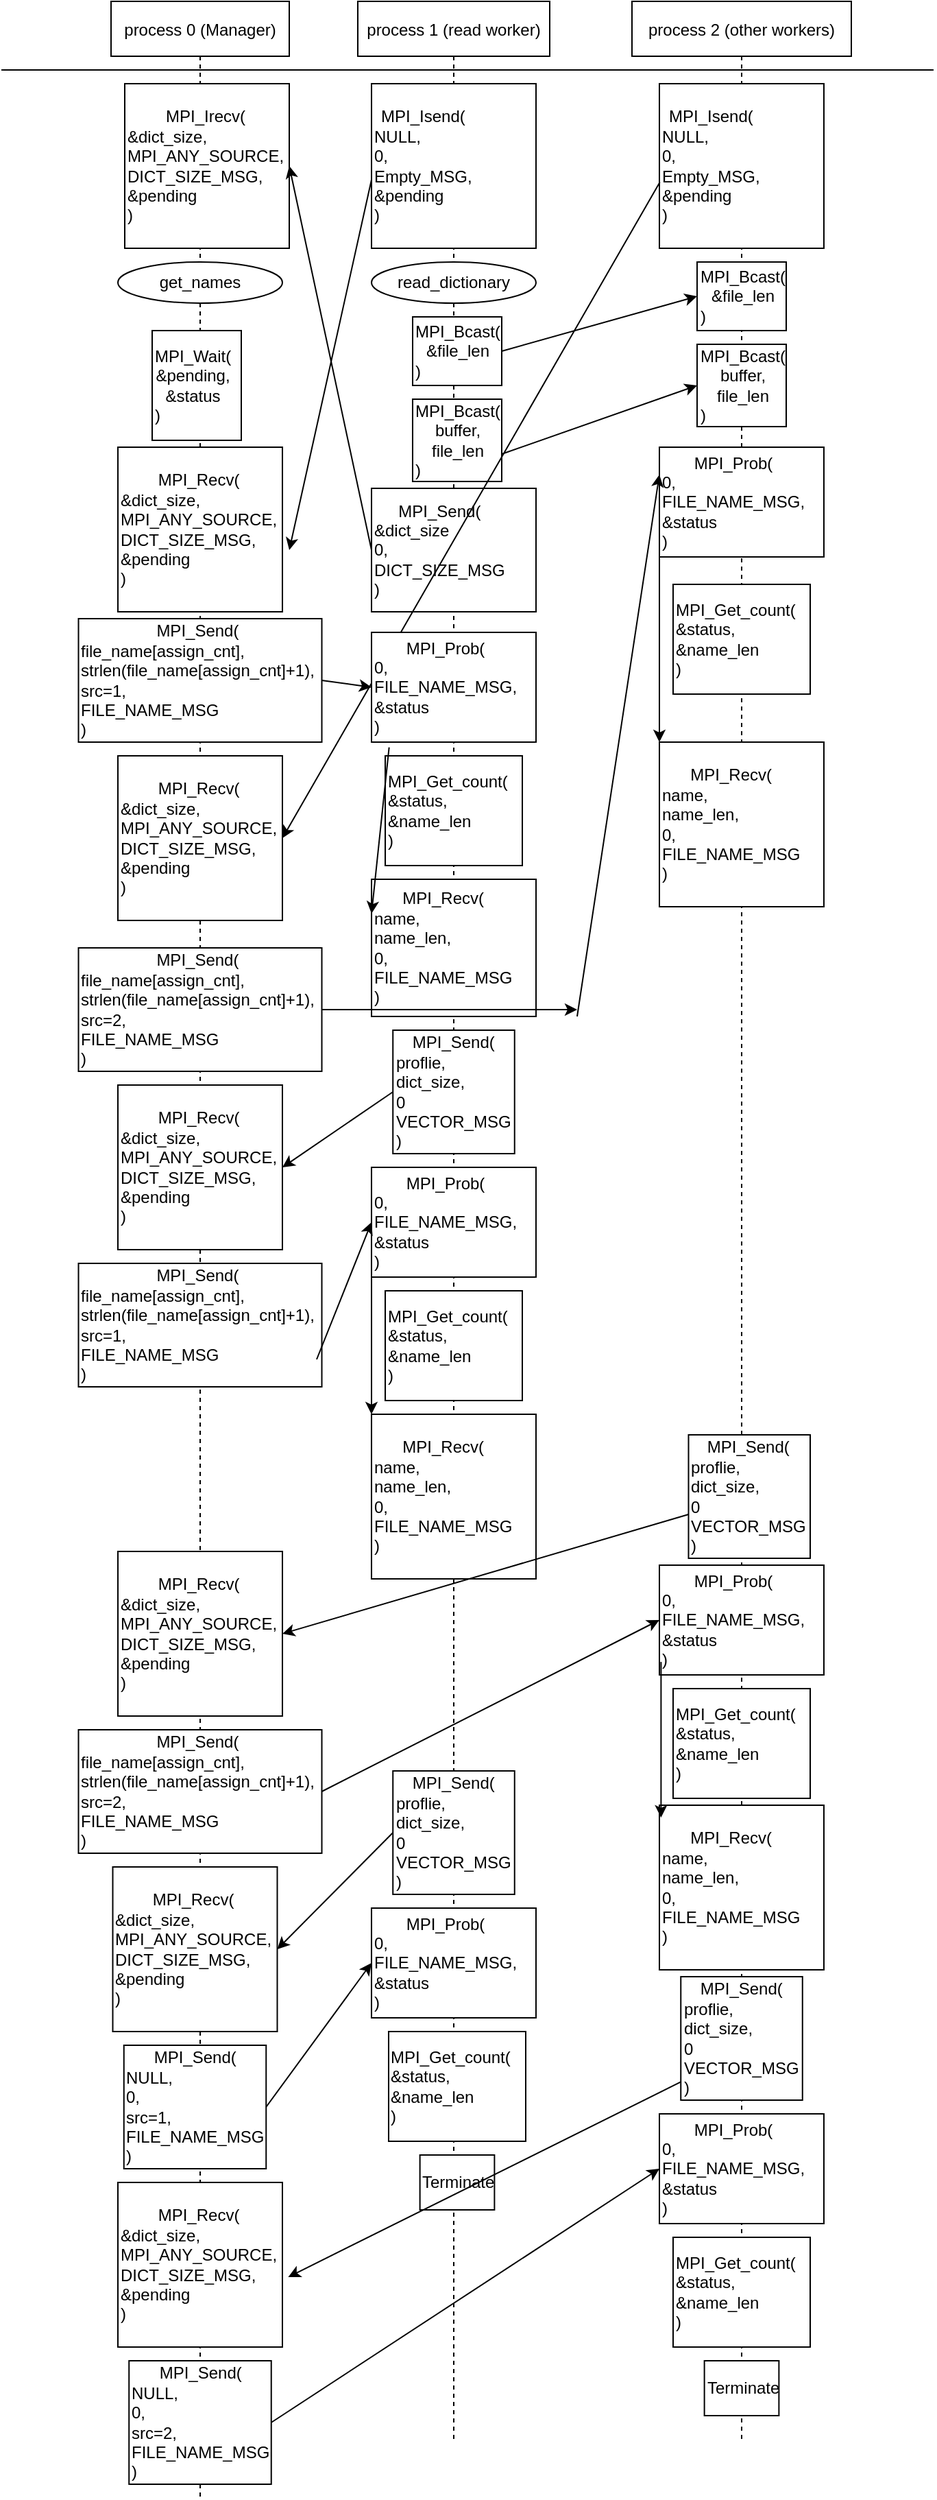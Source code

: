 <mxfile version="14.1.1" type="github">
  <diagram id="kgpKYQtTHZ0yAKxKKP6v" name="Page-1">
    <mxGraphModel dx="1038" dy="524" grid="1" gridSize="10" guides="1" tooltips="1" connect="1" arrows="1" fold="1" page="1" pageScale="1" pageWidth="700" pageHeight="1000" background="#ffffff" math="0" shadow="0">
      <root>
        <mxCell id="0" />
        <mxCell id="1" parent="0" />
        <mxCell id="3nuBFxr9cyL0pnOWT2aG-1" value="process 0 (Manager)" style="shape=umlLifeline;perimeter=lifelinePerimeter;container=1;collapsible=0;recursiveResize=0;rounded=0;shadow=0;strokeWidth=1;" parent="1" vertex="1">
          <mxGeometry x="120" y="80" width="130" height="1820" as="geometry" />
        </mxCell>
        <mxCell id="a9l5pLSL9QNRwOaksO37-3" value="&lt;div style=&quot;text-align: center&quot;&gt;&lt;span&gt;MPI_Irecv(&lt;/span&gt;&lt;/div&gt;&amp;amp;dict_size,&lt;br&gt;MPI_ANY_SOURCE,&lt;br&gt;&lt;div&gt;DICT_SIZE_MSG,&lt;/div&gt;&lt;div&gt;&amp;amp;pending&lt;/div&gt;)" style="rounded=0;whiteSpace=wrap;html=1;align=left;" parent="3nuBFxr9cyL0pnOWT2aG-1" vertex="1">
          <mxGeometry x="10" y="60" width="120" height="120" as="geometry" />
        </mxCell>
        <mxCell id="a9l5pLSL9QNRwOaksO37-5" value="&lt;div style=&quot;text-align: center&quot;&gt;&lt;span&gt;MPI_Wait(&lt;/span&gt;&lt;/div&gt;&lt;div style=&quot;text-align: center&quot;&gt;&amp;amp;pending,&lt;/div&gt;&lt;div style=&quot;text-align: center&quot;&gt;&amp;amp;status&lt;/div&gt;)" style="rounded=0;whiteSpace=wrap;html=1;align=left;" parent="3nuBFxr9cyL0pnOWT2aG-1" vertex="1">
          <mxGeometry x="30" y="240" width="65" height="80" as="geometry" />
        </mxCell>
        <mxCell id="a9l5pLSL9QNRwOaksO37-72" value="&lt;div style=&quot;text-align: center&quot;&gt;&lt;span&gt;MPI_Recv(&lt;/span&gt;&lt;/div&gt;&amp;amp;dict_size,&lt;br&gt;MPI_ANY_SOURCE,&lt;br&gt;&lt;div&gt;DICT_SIZE_MSG,&lt;/div&gt;&lt;div&gt;&amp;amp;pending&lt;/div&gt;)" style="rounded=0;whiteSpace=wrap;html=1;align=left;" parent="3nuBFxr9cyL0pnOWT2aG-1" vertex="1">
          <mxGeometry x="5" y="1590" width="120" height="120" as="geometry" />
        </mxCell>
        <mxCell id="3nuBFxr9cyL0pnOWT2aG-5" value="process 1 (read worker)" style="shape=umlLifeline;perimeter=lifelinePerimeter;container=1;collapsible=0;recursiveResize=0;rounded=0;shadow=0;strokeWidth=1;" parent="1" vertex="1">
          <mxGeometry x="300" y="80" width="140" height="1780" as="geometry" />
        </mxCell>
        <mxCell id="a9l5pLSL9QNRwOaksO37-57" value="&lt;div style=&quot;text-align: center&quot;&gt;&lt;span&gt;MPI_Prob(&lt;/span&gt;&lt;/div&gt;&lt;div&gt;0,&lt;/div&gt;&lt;div&gt;FILE_NAME_MSG,&lt;/div&gt;&lt;div&gt;&amp;amp;status&lt;/div&gt;)" style="rounded=0;whiteSpace=wrap;html=1;align=left;" parent="3nuBFxr9cyL0pnOWT2aG-5" vertex="1">
          <mxGeometry x="9.99" y="850" width="120" height="80" as="geometry" />
        </mxCell>
        <mxCell id="a9l5pLSL9QNRwOaksO37-58" value="&lt;div style=&quot;text-align: center&quot;&gt;&lt;span&gt;MPI_Get_count(&lt;/span&gt;&lt;/div&gt;&lt;div&gt;&lt;span&gt;&amp;amp;status,&lt;/span&gt;&lt;br&gt;&lt;/div&gt;&lt;div&gt;&lt;span&gt;&amp;amp;name_len&lt;/span&gt;&lt;/div&gt;)" style="rounded=0;whiteSpace=wrap;html=1;align=left;" parent="3nuBFxr9cyL0pnOWT2aG-5" vertex="1">
          <mxGeometry x="20" y="940" width="100" height="80" as="geometry" />
        </mxCell>
        <mxCell id="a9l5pLSL9QNRwOaksO37-78" value="&lt;div style=&quot;text-align: center&quot;&gt;Terminate&lt;/div&gt;&lt;div style=&quot;text-align: center&quot;&gt;&lt;/div&gt;" style="rounded=0;whiteSpace=wrap;html=1;align=left;" parent="3nuBFxr9cyL0pnOWT2aG-5" vertex="1">
          <mxGeometry x="45.32" y="1570" width="54.37" height="40" as="geometry" />
        </mxCell>
        <mxCell id="a9l5pLSL9QNRwOaksO37-9" value="&lt;div style=&quot;text-align: center&quot;&gt;&lt;span&gt;MPI_Bcast(&lt;/span&gt;&lt;/div&gt;&lt;div style=&quot;text-align: center&quot;&gt;&amp;amp;file_len&lt;/div&gt;)" style="rounded=0;whiteSpace=wrap;html=1;align=left;" parent="3nuBFxr9cyL0pnOWT2aG-5" vertex="1">
          <mxGeometry x="40" y="230" width="65" height="50" as="geometry" />
        </mxCell>
        <mxCell id="a9l5pLSL9QNRwOaksO37-1" value="process 2 (other workers)" style="shape=umlLifeline;perimeter=lifelinePerimeter;container=1;collapsible=0;recursiveResize=0;rounded=0;shadow=0;strokeWidth=1;" parent="1" vertex="1">
          <mxGeometry x="500" y="80" width="160" height="1780" as="geometry" />
        </mxCell>
        <mxCell id="a9l5pLSL9QNRwOaksO37-71" value="&lt;div style=&quot;text-align: center&quot;&gt;Terminate&lt;/div&gt;&lt;div style=&quot;text-align: center&quot;&gt;&lt;/div&gt;" style="rounded=0;whiteSpace=wrap;html=1;align=left;" parent="a9l5pLSL9QNRwOaksO37-1" vertex="1">
          <mxGeometry x="52.82" y="1720" width="54.37" height="40" as="geometry" />
        </mxCell>
        <mxCell id="a9l5pLSL9QNRwOaksO37-4" value="get_names" style="ellipse;whiteSpace=wrap;html=1;" parent="1" vertex="1">
          <mxGeometry x="125" y="270" width="120" height="30" as="geometry" />
        </mxCell>
        <mxCell id="a9l5pLSL9QNRwOaksO37-6" value="&lt;div style=&quot;text-align: center&quot;&gt;&lt;span&gt;MPI_Isend(&lt;/span&gt;&lt;/div&gt;NULL,&lt;br&gt;0,&lt;br&gt;&lt;div&gt;Empty_MSG,&lt;/div&gt;&lt;div&gt;&amp;amp;pending&lt;/div&gt;)" style="rounded=0;whiteSpace=wrap;html=1;align=left;" parent="1" vertex="1">
          <mxGeometry x="310" y="140" width="120" height="120" as="geometry" />
        </mxCell>
        <mxCell id="a9l5pLSL9QNRwOaksO37-7" value="&lt;div style=&quot;text-align: center&quot;&gt;&lt;span&gt;MPI_Isend(&lt;/span&gt;&lt;/div&gt;NULL,&lt;br&gt;0,&lt;br&gt;&lt;div&gt;Empty_MSG,&lt;/div&gt;&lt;div&gt;&amp;amp;pending&lt;/div&gt;)" style="rounded=0;whiteSpace=wrap;html=1;align=left;" parent="1" vertex="1">
          <mxGeometry x="520" y="140" width="120" height="120" as="geometry" />
        </mxCell>
        <mxCell id="a9l5pLSL9QNRwOaksO37-8" value="read_dictionary" style="ellipse;whiteSpace=wrap;html=1;" parent="1" vertex="1">
          <mxGeometry x="310" y="270" width="120" height="30" as="geometry" />
        </mxCell>
        <mxCell id="a9l5pLSL9QNRwOaksO37-10" value="&lt;div style=&quot;text-align: center&quot;&gt;&lt;span&gt;MPI_Bcast(&lt;/span&gt;&lt;/div&gt;&lt;div style=&quot;text-align: center&quot;&gt;buffer,&lt;/div&gt;&lt;div style=&quot;text-align: center&quot;&gt;file_len&lt;/div&gt;)" style="rounded=0;whiteSpace=wrap;html=1;align=left;" parent="1" vertex="1">
          <mxGeometry x="339.99" y="370" width="65" height="60" as="geometry" />
        </mxCell>
        <mxCell id="a9l5pLSL9QNRwOaksO37-11" value="&lt;div style=&quot;text-align: center&quot;&gt;&lt;span&gt;MPI_Bcast(&lt;/span&gt;&lt;/div&gt;&lt;div style=&quot;text-align: center&quot;&gt;buffer,&lt;/div&gt;&lt;div style=&quot;text-align: center&quot;&gt;file_len&lt;/div&gt;)" style="rounded=0;whiteSpace=wrap;html=1;align=left;" parent="1" vertex="1">
          <mxGeometry x="547.5" y="330" width="65" height="60" as="geometry" />
        </mxCell>
        <mxCell id="a9l5pLSL9QNRwOaksO37-12" value="&lt;div style=&quot;text-align: center&quot;&gt;&lt;span&gt;MPI_Bcast(&lt;/span&gt;&lt;/div&gt;&lt;div style=&quot;text-align: center&quot;&gt;&amp;amp;file_len&lt;/div&gt;)" style="rounded=0;whiteSpace=wrap;html=1;align=left;" parent="1" vertex="1">
          <mxGeometry x="547.5" y="270" width="65" height="50" as="geometry" />
        </mxCell>
        <mxCell id="a9l5pLSL9QNRwOaksO37-13" value="" style="endArrow=classic;html=1;entryX=0;entryY=0.5;entryDx=0;entryDy=0;exitX=1;exitY=0.5;exitDx=0;exitDy=0;" parent="1" source="a9l5pLSL9QNRwOaksO37-9" target="a9l5pLSL9QNRwOaksO37-12" edge="1">
          <mxGeometry width="50" height="50" relative="1" as="geometry">
            <mxPoint x="400" y="340" as="sourcePoint" />
            <mxPoint x="460" y="290" as="targetPoint" />
          </mxGeometry>
        </mxCell>
        <mxCell id="a9l5pLSL9QNRwOaksO37-15" value="" style="endArrow=classic;html=1;entryX=0;entryY=0.5;entryDx=0;entryDy=0;" parent="1" target="a9l5pLSL9QNRwOaksO37-11" edge="1">
          <mxGeometry width="50" height="50" relative="1" as="geometry">
            <mxPoint x="405" y="410" as="sourcePoint" />
            <mxPoint x="455" y="360" as="targetPoint" />
          </mxGeometry>
        </mxCell>
        <mxCell id="a9l5pLSL9QNRwOaksO37-16" value="" style="endArrow=none;html=1;" parent="1" edge="1">
          <mxGeometry width="50" height="50" relative="1" as="geometry">
            <mxPoint x="40" y="130" as="sourcePoint" />
            <mxPoint x="720" y="130" as="targetPoint" />
          </mxGeometry>
        </mxCell>
        <mxCell id="a9l5pLSL9QNRwOaksO37-18" value="&lt;div style=&quot;text-align: center&quot;&gt;&lt;span&gt;MPI_Send(&lt;/span&gt;&lt;/div&gt;&amp;amp;dict_size&lt;br&gt;0,&lt;br&gt;&lt;div&gt;DICT_SIZE_MSG&lt;br&gt;&lt;/div&gt;)" style="rounded=0;whiteSpace=wrap;html=1;align=left;" parent="1" vertex="1">
          <mxGeometry x="310" y="435" width="120" height="90" as="geometry" />
        </mxCell>
        <mxCell id="a9l5pLSL9QNRwOaksO37-19" value="" style="endArrow=classic;html=1;exitX=0;exitY=0.5;exitDx=0;exitDy=0;entryX=1;entryY=0.5;entryDx=0;entryDy=0;" parent="1" source="a9l5pLSL9QNRwOaksO37-18" target="a9l5pLSL9QNRwOaksO37-3" edge="1">
          <mxGeometry width="50" height="50" relative="1" as="geometry">
            <mxPoint x="250" y="500" as="sourcePoint" />
            <mxPoint x="300" y="450" as="targetPoint" />
          </mxGeometry>
        </mxCell>
        <mxCell id="a9l5pLSL9QNRwOaksO37-21" value="&lt;div style=&quot;text-align: center&quot;&gt;&lt;span&gt;MPI_Recv(&lt;/span&gt;&lt;/div&gt;&amp;amp;dict_size,&lt;br&gt;MPI_ANY_SOURCE,&lt;br&gt;&lt;div&gt;DICT_SIZE_MSG,&lt;/div&gt;&lt;div&gt;&amp;amp;pending&lt;/div&gt;)" style="rounded=0;whiteSpace=wrap;html=1;align=left;" parent="1" vertex="1">
          <mxGeometry x="125.01" y="405" width="120" height="120" as="geometry" />
        </mxCell>
        <mxCell id="a9l5pLSL9QNRwOaksO37-22" value="" style="endArrow=classic;html=1;" parent="1" edge="1">
          <mxGeometry width="50" height="50" relative="1" as="geometry">
            <mxPoint x="310" y="210" as="sourcePoint" />
            <mxPoint x="250" y="480" as="targetPoint" />
          </mxGeometry>
        </mxCell>
        <mxCell id="a9l5pLSL9QNRwOaksO37-23" value="" style="endArrow=classic;html=1;exitX=0.003;exitY=0.598;exitDx=0;exitDy=0;exitPerimeter=0;entryX=1;entryY=0.5;entryDx=0;entryDy=0;" parent="1" source="a9l5pLSL9QNRwOaksO37-7" edge="1" target="iXN4UQmjjwn-xcWWt6Ib-1">
          <mxGeometry width="50" height="50" relative="1" as="geometry">
            <mxPoint x="450" y="230" as="sourcePoint" />
            <mxPoint x="260" y="490" as="targetPoint" />
          </mxGeometry>
        </mxCell>
        <mxCell id="a9l5pLSL9QNRwOaksO37-24" value="&lt;div style=&quot;text-align: center&quot;&gt;&lt;span&gt;MPI_Send(&lt;/span&gt;&lt;/div&gt;file_name[assign_cnt],&lt;br&gt;strlen(file_name[assign_cnt]+1),&lt;br&gt;src=1,&lt;br&gt;&lt;div&gt;FILE_NAME_MSG&lt;br&gt;&lt;/div&gt;)" style="rounded=0;whiteSpace=wrap;html=1;align=left;" parent="1" vertex="1">
          <mxGeometry x="96.25" y="530" width="177.5" height="90" as="geometry" />
        </mxCell>
        <mxCell id="a9l5pLSL9QNRwOaksO37-25" value="&lt;div style=&quot;text-align: center&quot;&gt;&lt;span&gt;MPI_Prob(&lt;/span&gt;&lt;/div&gt;&lt;div&gt;0,&lt;/div&gt;&lt;div&gt;FILE_NAME_MSG,&lt;/div&gt;&lt;div&gt;&amp;amp;status&lt;/div&gt;)" style="rounded=0;whiteSpace=wrap;html=1;align=left;" parent="1" vertex="1">
          <mxGeometry x="310" y="540" width="120" height="80" as="geometry" />
        </mxCell>
        <mxCell id="a9l5pLSL9QNRwOaksO37-26" value="&lt;div style=&quot;text-align: center&quot;&gt;&lt;span&gt;MPI_Get_count(&lt;/span&gt;&lt;/div&gt;&lt;div&gt;&lt;span&gt;&amp;amp;status,&lt;/span&gt;&lt;br&gt;&lt;/div&gt;&lt;div&gt;&lt;span&gt;&amp;amp;name_len&lt;/span&gt;&lt;/div&gt;)" style="rounded=0;whiteSpace=wrap;html=1;align=left;" parent="1" vertex="1">
          <mxGeometry x="320.01" y="630" width="100" height="80" as="geometry" />
        </mxCell>
        <mxCell id="a9l5pLSL9QNRwOaksO37-27" value="&lt;div style=&quot;text-align: center&quot;&gt;&lt;span&gt;MPI_Prob(&lt;/span&gt;&lt;/div&gt;&lt;div&gt;0,&lt;/div&gt;&lt;div&gt;FILE_NAME_MSG,&lt;/div&gt;&lt;div&gt;&amp;amp;status&lt;/div&gt;)" style="rounded=0;whiteSpace=wrap;html=1;align=left;" parent="1" vertex="1">
          <mxGeometry x="520" y="405" width="120" height="80" as="geometry" />
        </mxCell>
        <mxCell id="a9l5pLSL9QNRwOaksO37-28" value="&lt;div style=&quot;text-align: center&quot;&gt;&lt;span&gt;MPI_Get_count(&lt;/span&gt;&lt;/div&gt;&lt;div&gt;&lt;span&gt;&amp;amp;status,&lt;/span&gt;&lt;br&gt;&lt;/div&gt;&lt;div&gt;&lt;span&gt;&amp;amp;name_len&lt;/span&gt;&lt;/div&gt;)" style="rounded=0;whiteSpace=wrap;html=1;align=left;" parent="1" vertex="1">
          <mxGeometry x="530" y="505" width="100" height="80" as="geometry" />
        </mxCell>
        <mxCell id="a9l5pLSL9QNRwOaksO37-29" value="&lt;div style=&quot;text-align: center&quot;&gt;&lt;span&gt;MPI_Recv(&lt;/span&gt;&lt;/div&gt;name,&lt;br&gt;name_len,&lt;br&gt;&lt;div&gt;0,&lt;/div&gt;&lt;div&gt;FILE_NAME_MSG&lt;/div&gt;)" style="rounded=0;whiteSpace=wrap;html=1;align=left;" parent="1" vertex="1">
          <mxGeometry x="310.01" y="720" width="120" height="100" as="geometry" />
        </mxCell>
        <mxCell id="a9l5pLSL9QNRwOaksO37-30" value="&lt;div style=&quot;text-align: center&quot;&gt;&lt;span&gt;MPI_Recv(&lt;/span&gt;&lt;/div&gt;name,&lt;br&gt;name_len,&lt;br&gt;&lt;div&gt;0,&lt;/div&gt;&lt;div&gt;FILE_NAME_MSG&lt;/div&gt;)" style="rounded=0;whiteSpace=wrap;html=1;align=left;" parent="1" vertex="1">
          <mxGeometry x="520" y="620" width="120" height="120" as="geometry" />
        </mxCell>
        <mxCell id="a9l5pLSL9QNRwOaksO37-32" value="&lt;div style=&quot;text-align: center&quot;&gt;&lt;span&gt;MPI_Send(&lt;/span&gt;&lt;/div&gt;file_name[assign_cnt],&lt;br&gt;strlen(file_name[assign_cnt]+1),&lt;br&gt;src=2,&lt;br&gt;&lt;div&gt;FILE_NAME_MSG&lt;br&gt;&lt;/div&gt;)" style="rounded=0;whiteSpace=wrap;html=1;align=left;" parent="1" vertex="1">
          <mxGeometry x="96.25" y="770" width="177.5" height="90" as="geometry" />
        </mxCell>
        <mxCell id="a9l5pLSL9QNRwOaksO37-33" value="" style="endArrow=classic;html=1;exitX=1;exitY=0.5;exitDx=0;exitDy=0;" parent="1" source="a9l5pLSL9QNRwOaksO37-32" edge="1">
          <mxGeometry width="50" height="50" relative="1" as="geometry">
            <mxPoint x="290" y="930" as="sourcePoint" />
            <mxPoint x="460" y="815" as="targetPoint" />
          </mxGeometry>
        </mxCell>
        <mxCell id="a9l5pLSL9QNRwOaksO37-34" value="" style="endArrow=classic;html=1;exitX=1;exitY=0.5;exitDx=0;exitDy=0;entryX=0;entryY=0.5;entryDx=0;entryDy=0;" parent="1" source="a9l5pLSL9QNRwOaksO37-24" target="a9l5pLSL9QNRwOaksO37-25" edge="1">
          <mxGeometry width="50" height="50" relative="1" as="geometry">
            <mxPoint x="310" y="950" as="sourcePoint" />
            <mxPoint x="360" y="900" as="targetPoint" />
          </mxGeometry>
        </mxCell>
        <mxCell id="a9l5pLSL9QNRwOaksO37-35" value="&lt;div style=&quot;text-align: center&quot;&gt;&lt;span&gt;MPI_Send(&lt;/span&gt;&lt;/div&gt;proflie,&lt;br&gt;dict_size,&lt;br&gt;0&lt;br&gt;&lt;div&gt;VECTOR_MSG&lt;br&gt;&lt;/div&gt;)" style="rounded=0;whiteSpace=wrap;html=1;align=left;" parent="1" vertex="1">
          <mxGeometry x="325.62" y="830" width="88.75" height="90" as="geometry" />
        </mxCell>
        <mxCell id="a9l5pLSL9QNRwOaksO37-36" value="&lt;div style=&quot;text-align: center&quot;&gt;&lt;span&gt;MPI_Send(&lt;/span&gt;&lt;/div&gt;proflie,&lt;br&gt;dict_size,&lt;br&gt;0&lt;br&gt;&lt;div&gt;VECTOR_MSG&lt;br&gt;&lt;/div&gt;)" style="rounded=0;whiteSpace=wrap;html=1;align=left;" parent="1" vertex="1">
          <mxGeometry x="541.25" y="1125" width="88.75" height="90" as="geometry" />
        </mxCell>
        <mxCell id="a9l5pLSL9QNRwOaksO37-37" value="&lt;div style=&quot;text-align: center&quot;&gt;&lt;span&gt;MPI_Recv(&lt;/span&gt;&lt;/div&gt;&amp;amp;dict_size,&lt;br&gt;MPI_ANY_SOURCE,&lt;br&gt;&lt;div&gt;DICT_SIZE_MSG,&lt;/div&gt;&lt;div&gt;&amp;amp;pending&lt;/div&gt;)" style="rounded=0;whiteSpace=wrap;html=1;align=left;" parent="1" vertex="1">
          <mxGeometry x="125" y="870" width="120" height="120" as="geometry" />
        </mxCell>
        <mxCell id="a9l5pLSL9QNRwOaksO37-38" value="" style="endArrow=classic;html=1;entryX=1;entryY=0.5;entryDx=0;entryDy=0;exitX=0;exitY=0.5;exitDx=0;exitDy=0;" parent="1" source="a9l5pLSL9QNRwOaksO37-35" target="a9l5pLSL9QNRwOaksO37-37" edge="1">
          <mxGeometry width="50" height="50" relative="1" as="geometry">
            <mxPoint x="280" y="900" as="sourcePoint" />
            <mxPoint x="260" y="840" as="targetPoint" />
          </mxGeometry>
        </mxCell>
        <mxCell id="a9l5pLSL9QNRwOaksO37-39" value="&lt;div style=&quot;text-align: center&quot;&gt;&lt;span&gt;MPI_Send(&lt;/span&gt;&lt;/div&gt;file_name[assign_cnt],&lt;br&gt;strlen(file_name[assign_cnt]+1),&lt;br&gt;src=1,&lt;br&gt;&lt;div&gt;FILE_NAME_MSG&lt;br&gt;&lt;/div&gt;)" style="rounded=0;whiteSpace=wrap;html=1;align=left;" parent="1" vertex="1">
          <mxGeometry x="96.25" y="1000" width="177.5" height="90" as="geometry" />
        </mxCell>
        <mxCell id="a9l5pLSL9QNRwOaksO37-41" value="&lt;div style=&quot;text-align: center&quot;&gt;&lt;span&gt;MPI_Recv(&lt;/span&gt;&lt;/div&gt;name,&lt;br&gt;name_len,&lt;br&gt;&lt;div&gt;0,&lt;/div&gt;&lt;div&gt;FILE_NAME_MSG&lt;/div&gt;)" style="rounded=0;whiteSpace=wrap;html=1;align=left;" parent="1" vertex="1">
          <mxGeometry x="309.99" y="1110" width="120" height="120" as="geometry" />
        </mxCell>
        <mxCell id="a9l5pLSL9QNRwOaksO37-42" value="&lt;div style=&quot;text-align: center&quot;&gt;&lt;span&gt;MPI_Recv(&lt;/span&gt;&lt;/div&gt;&amp;amp;dict_size,&lt;br&gt;MPI_ANY_SOURCE,&lt;br&gt;&lt;div&gt;DICT_SIZE_MSG,&lt;/div&gt;&lt;div&gt;&amp;amp;pending&lt;/div&gt;)" style="rounded=0;whiteSpace=wrap;html=1;align=left;" parent="1" vertex="1">
          <mxGeometry x="125.01" y="1210" width="120" height="120" as="geometry" />
        </mxCell>
        <mxCell id="a9l5pLSL9QNRwOaksO37-43" value="" style="endArrow=classic;html=1;entryX=1;entryY=0.5;entryDx=0;entryDy=0;" parent="1" source="a9l5pLSL9QNRwOaksO37-36" target="a9l5pLSL9QNRwOaksO37-42" edge="1">
          <mxGeometry width="50" height="50" relative="1" as="geometry">
            <mxPoint x="135.62" y="1320" as="sourcePoint" />
            <mxPoint x="185.62" y="1270" as="targetPoint" />
          </mxGeometry>
        </mxCell>
        <mxCell id="a9l5pLSL9QNRwOaksO37-44" value="&lt;div style=&quot;text-align: center&quot;&gt;&lt;span&gt;MPI_Recv(&lt;/span&gt;&lt;/div&gt;name,&lt;br&gt;name_len,&lt;br&gt;&lt;div&gt;0,&lt;/div&gt;&lt;div&gt;FILE_NAME_MSG&lt;/div&gt;)" style="rounded=0;whiteSpace=wrap;html=1;align=left;" parent="1" vertex="1">
          <mxGeometry x="520" y="1395" width="120" height="120" as="geometry" />
        </mxCell>
        <mxCell id="a9l5pLSL9QNRwOaksO37-45" value="&lt;div style=&quot;text-align: center&quot;&gt;&lt;span&gt;MPI_Send(&lt;/span&gt;&lt;/div&gt;file_name[assign_cnt],&lt;br&gt;strlen(file_name[assign_cnt]+1),&lt;br&gt;src=2,&lt;br&gt;&lt;div&gt;FILE_NAME_MSG&lt;br&gt;&lt;/div&gt;)" style="rounded=0;whiteSpace=wrap;html=1;align=left;" parent="1" vertex="1">
          <mxGeometry x="96.25" y="1340" width="177.5" height="90" as="geometry" />
        </mxCell>
        <mxCell id="a9l5pLSL9QNRwOaksO37-46" value="" style="endArrow=classic;html=1;exitX=1;exitY=0.5;exitDx=0;exitDy=0;entryX=0;entryY=0.5;entryDx=0;entryDy=0;" parent="1" source="a9l5pLSL9QNRwOaksO37-45" target="a9l5pLSL9QNRwOaksO37-62" edge="1">
          <mxGeometry width="50" height="50" relative="1" as="geometry">
            <mxPoint x="134.37" y="1500" as="sourcePoint" />
            <mxPoint x="184.37" y="1450" as="targetPoint" />
          </mxGeometry>
        </mxCell>
        <mxCell id="a9l5pLSL9QNRwOaksO37-47" value="&lt;div style=&quot;text-align: center&quot;&gt;&lt;span&gt;MPI_Recv(&lt;/span&gt;&lt;/div&gt;&amp;amp;dict_size,&lt;br&gt;MPI_ANY_SOURCE,&lt;br&gt;&lt;div&gt;DICT_SIZE_MSG,&lt;/div&gt;&lt;div&gt;&amp;amp;pending&lt;/div&gt;)" style="rounded=0;whiteSpace=wrap;html=1;align=left;" parent="1" vertex="1">
          <mxGeometry x="121.25" y="1440" width="120" height="120" as="geometry" />
        </mxCell>
        <mxCell id="a9l5pLSL9QNRwOaksO37-48" value="" style="endArrow=classic;html=1;entryX=1;entryY=0.5;entryDx=0;entryDy=0;exitX=0;exitY=0.5;exitDx=0;exitDy=0;" parent="1" source="a9l5pLSL9QNRwOaksO37-49" target="a9l5pLSL9QNRwOaksO37-47" edge="1">
          <mxGeometry width="50" height="50" relative="1" as="geometry">
            <mxPoint x="280" y="1500" as="sourcePoint" />
            <mxPoint x="260" y="1440" as="targetPoint" />
          </mxGeometry>
        </mxCell>
        <mxCell id="a9l5pLSL9QNRwOaksO37-49" value="&lt;div style=&quot;text-align: center&quot;&gt;&lt;span&gt;MPI_Send(&lt;/span&gt;&lt;/div&gt;proflie,&lt;br&gt;dict_size,&lt;br&gt;0&lt;br&gt;&lt;div&gt;VECTOR_MSG&lt;br&gt;&lt;/div&gt;)" style="rounded=0;whiteSpace=wrap;html=1;align=left;" parent="1" vertex="1">
          <mxGeometry x="325.62" y="1370" width="88.75" height="90" as="geometry" />
        </mxCell>
        <mxCell id="a9l5pLSL9QNRwOaksO37-50" value="&lt;div style=&quot;text-align: center&quot;&gt;&lt;span&gt;MPI_Send(&lt;/span&gt;&lt;/div&gt;NULL,&lt;br&gt;0,&lt;br&gt;src=1,&lt;br&gt;&lt;div&gt;FILE_NAME_MSG&lt;br&gt;&lt;/div&gt;)" style="rounded=0;whiteSpace=wrap;html=1;align=left;" parent="1" vertex="1">
          <mxGeometry x="129.38" y="1570" width="103.75" height="90" as="geometry" />
        </mxCell>
        <mxCell id="a9l5pLSL9QNRwOaksO37-51" value="" style="endArrow=classic;html=1;exitX=1;exitY=0.5;exitDx=0;exitDy=0;entryX=0;entryY=0.5;entryDx=0;entryDy=0;" parent="1" source="a9l5pLSL9QNRwOaksO37-50" target="a9l5pLSL9QNRwOaksO37-66" edge="1">
          <mxGeometry width="50" height="50" relative="1" as="geometry">
            <mxPoint x="314.37" y="1890" as="sourcePoint" />
            <mxPoint x="364.37" y="1840" as="targetPoint" />
          </mxGeometry>
        </mxCell>
        <mxCell id="a9l5pLSL9QNRwOaksO37-54" value="" style="endArrow=classic;html=1;exitX=0.107;exitY=1.047;exitDx=0;exitDy=0;exitPerimeter=0;entryX=0;entryY=0.25;entryDx=0;entryDy=0;" parent="1" source="a9l5pLSL9QNRwOaksO37-25" target="a9l5pLSL9QNRwOaksO37-29" edge="1">
          <mxGeometry width="50" height="50" relative="1" as="geometry">
            <mxPoint x="230" y="740" as="sourcePoint" />
            <mxPoint x="280" y="690" as="targetPoint" />
          </mxGeometry>
        </mxCell>
        <mxCell id="a9l5pLSL9QNRwOaksO37-55" value="" style="endArrow=classic;html=1;entryX=0;entryY=0.25;entryDx=0;entryDy=0;" parent="1" target="a9l5pLSL9QNRwOaksO37-27" edge="1">
          <mxGeometry width="50" height="50" relative="1" as="geometry">
            <mxPoint x="460" y="820" as="sourcePoint" />
            <mxPoint x="280" y="560" as="targetPoint" />
          </mxGeometry>
        </mxCell>
        <mxCell id="a9l5pLSL9QNRwOaksO37-56" value="" style="endArrow=classic;html=1;exitX=0;exitY=1;exitDx=0;exitDy=0;entryX=0;entryY=0;entryDx=0;entryDy=0;" parent="1" source="a9l5pLSL9QNRwOaksO37-27" target="a9l5pLSL9QNRwOaksO37-30" edge="1">
          <mxGeometry width="50" height="50" relative="1" as="geometry">
            <mxPoint x="230" y="790" as="sourcePoint" />
            <mxPoint x="280" y="740" as="targetPoint" />
          </mxGeometry>
        </mxCell>
        <mxCell id="a9l5pLSL9QNRwOaksO37-59" value="" style="endArrow=classic;html=1;entryX=0;entryY=0.5;entryDx=0;entryDy=0;" parent="1" target="a9l5pLSL9QNRwOaksO37-57" edge="1">
          <mxGeometry width="50" height="50" relative="1" as="geometry">
            <mxPoint x="270" y="1070" as="sourcePoint" />
            <mxPoint x="280" y="1060" as="targetPoint" />
          </mxGeometry>
        </mxCell>
        <mxCell id="a9l5pLSL9QNRwOaksO37-61" value="" style="endArrow=classic;html=1;exitX=0;exitY=1;exitDx=0;exitDy=0;entryX=0;entryY=0;entryDx=0;entryDy=0;" parent="1" source="a9l5pLSL9QNRwOaksO37-57" target="a9l5pLSL9QNRwOaksO37-41" edge="1">
          <mxGeometry width="50" height="50" relative="1" as="geometry">
            <mxPoint x="230" y="1110" as="sourcePoint" />
            <mxPoint x="280" y="1060" as="targetPoint" />
          </mxGeometry>
        </mxCell>
        <mxCell id="a9l5pLSL9QNRwOaksO37-62" value="&lt;div style=&quot;text-align: center&quot;&gt;&lt;span&gt;MPI_Prob(&lt;/span&gt;&lt;/div&gt;&lt;div&gt;0,&lt;/div&gt;&lt;div&gt;FILE_NAME_MSG,&lt;/div&gt;&lt;div&gt;&amp;amp;status&lt;/div&gt;)" style="rounded=0;whiteSpace=wrap;html=1;align=left;" parent="1" vertex="1">
          <mxGeometry x="520" y="1220" width="120" height="80" as="geometry" />
        </mxCell>
        <mxCell id="a9l5pLSL9QNRwOaksO37-63" value="&lt;div style=&quot;text-align: center&quot;&gt;&lt;span&gt;MPI_Get_count(&lt;/span&gt;&lt;/div&gt;&lt;div&gt;&lt;span&gt;&amp;amp;status,&lt;/span&gt;&lt;br&gt;&lt;/div&gt;&lt;div&gt;&lt;span&gt;&amp;amp;name_len&lt;/span&gt;&lt;/div&gt;)" style="rounded=0;whiteSpace=wrap;html=1;align=left;" parent="1" vertex="1">
          <mxGeometry x="530" y="1310" width="100" height="80" as="geometry" />
        </mxCell>
        <mxCell id="a9l5pLSL9QNRwOaksO37-64" value="" style="endArrow=classic;html=1;exitX=0.01;exitY=0.882;exitDx=0;exitDy=0;exitPerimeter=0;entryX=0.01;entryY=0.075;entryDx=0;entryDy=0;entryPerimeter=0;" parent="1" source="a9l5pLSL9QNRwOaksO37-62" target="a9l5pLSL9QNRwOaksO37-44" edge="1">
          <mxGeometry width="50" height="50" relative="1" as="geometry">
            <mxPoint x="230" y="1480" as="sourcePoint" />
            <mxPoint x="280" y="1430" as="targetPoint" />
          </mxGeometry>
        </mxCell>
        <mxCell id="a9l5pLSL9QNRwOaksO37-65" value="&lt;div style=&quot;text-align: center&quot;&gt;&lt;span&gt;MPI_Get_count(&lt;/span&gt;&lt;/div&gt;&lt;div&gt;&lt;span&gt;&amp;amp;status,&lt;/span&gt;&lt;br&gt;&lt;/div&gt;&lt;div&gt;&lt;span&gt;&amp;amp;name_len&lt;/span&gt;&lt;/div&gt;)" style="rounded=0;whiteSpace=wrap;html=1;align=left;" parent="1" vertex="1">
          <mxGeometry x="322.49" y="1560" width="100" height="80" as="geometry" />
        </mxCell>
        <mxCell id="a9l5pLSL9QNRwOaksO37-66" value="&lt;div style=&quot;text-align: center&quot;&gt;&lt;span&gt;MPI_Prob(&lt;/span&gt;&lt;/div&gt;&lt;div&gt;0,&lt;/div&gt;&lt;div&gt;FILE_NAME_MSG,&lt;/div&gt;&lt;div&gt;&amp;amp;status&lt;/div&gt;)" style="rounded=0;whiteSpace=wrap;html=1;align=left;" parent="1" vertex="1">
          <mxGeometry x="309.99" y="1470" width="120" height="80" as="geometry" />
        </mxCell>
        <mxCell id="a9l5pLSL9QNRwOaksO37-68" value="&lt;div style=&quot;text-align: center&quot;&gt;&lt;span&gt;MPI_Send(&lt;/span&gt;&lt;/div&gt;proflie,&lt;br&gt;dict_size,&lt;br&gt;0&lt;br&gt;&lt;div&gt;VECTOR_MSG&lt;br&gt;&lt;/div&gt;)" style="rounded=0;whiteSpace=wrap;html=1;align=left;" parent="1" vertex="1">
          <mxGeometry x="535.63" y="1520" width="88.75" height="90" as="geometry" />
        </mxCell>
        <mxCell id="a9l5pLSL9QNRwOaksO37-69" value="&lt;div style=&quot;text-align: center&quot;&gt;&lt;span&gt;MPI_Prob(&lt;/span&gt;&lt;/div&gt;&lt;div&gt;0,&lt;/div&gt;&lt;div&gt;FILE_NAME_MSG,&lt;/div&gt;&lt;div&gt;&amp;amp;status&lt;/div&gt;)" style="rounded=0;whiteSpace=wrap;html=1;align=left;" parent="1" vertex="1">
          <mxGeometry x="520" y="1620" width="120" height="80" as="geometry" />
        </mxCell>
        <mxCell id="a9l5pLSL9QNRwOaksO37-70" value="&lt;div style=&quot;text-align: center&quot;&gt;&lt;span&gt;MPI_Get_count(&lt;/span&gt;&lt;/div&gt;&lt;div&gt;&lt;span&gt;&amp;amp;status,&lt;/span&gt;&lt;br&gt;&lt;/div&gt;&lt;div&gt;&lt;span&gt;&amp;amp;name_len&lt;/span&gt;&lt;/div&gt;)" style="rounded=0;whiteSpace=wrap;html=1;align=left;" parent="1" vertex="1">
          <mxGeometry x="530" y="1710" width="100" height="80" as="geometry" />
        </mxCell>
        <mxCell id="a9l5pLSL9QNRwOaksO37-73" value="&lt;div style=&quot;text-align: center&quot;&gt;&lt;span&gt;MPI_Send(&lt;/span&gt;&lt;/div&gt;NULL,&lt;br&gt;0,&lt;br&gt;src=2,&lt;br&gt;&lt;div&gt;FILE_NAME_MSG&lt;br&gt;&lt;/div&gt;)" style="rounded=0;whiteSpace=wrap;html=1;align=left;" parent="1" vertex="1">
          <mxGeometry x="133.12" y="1800" width="103.75" height="90" as="geometry" />
        </mxCell>
        <mxCell id="a9l5pLSL9QNRwOaksO37-74" value="" style="endArrow=classic;html=1;entryX=1.035;entryY=0.575;entryDx=0;entryDy=0;entryPerimeter=0;exitX=0.003;exitY=0.851;exitDx=0;exitDy=0;exitPerimeter=0;" parent="1" source="a9l5pLSL9QNRwOaksO37-68" target="a9l5pLSL9QNRwOaksO37-72" edge="1">
          <mxGeometry width="50" height="50" relative="1" as="geometry">
            <mxPoint x="230" y="1800" as="sourcePoint" />
            <mxPoint x="280" y="1750" as="targetPoint" />
          </mxGeometry>
        </mxCell>
        <mxCell id="a9l5pLSL9QNRwOaksO37-75" value="" style="endArrow=classic;html=1;exitX=1;exitY=0.5;exitDx=0;exitDy=0;entryX=0;entryY=0.5;entryDx=0;entryDy=0;" parent="1" source="a9l5pLSL9QNRwOaksO37-73" target="a9l5pLSL9QNRwOaksO37-69" edge="1">
          <mxGeometry width="50" height="50" relative="1" as="geometry">
            <mxPoint x="230" y="1800" as="sourcePoint" />
            <mxPoint x="280" y="1750" as="targetPoint" />
          </mxGeometry>
        </mxCell>
        <mxCell id="iXN4UQmjjwn-xcWWt6Ib-1" value="&lt;div style=&quot;text-align: center&quot;&gt;&lt;span&gt;MPI_Recv(&lt;/span&gt;&lt;/div&gt;&amp;amp;dict_size,&lt;br&gt;MPI_ANY_SOURCE,&lt;br&gt;&lt;div&gt;DICT_SIZE_MSG,&lt;/div&gt;&lt;div&gt;&amp;amp;pending&lt;/div&gt;)" style="rounded=0;whiteSpace=wrap;html=1;align=left;" vertex="1" parent="1">
          <mxGeometry x="125" y="630" width="120" height="120" as="geometry" />
        </mxCell>
      </root>
    </mxGraphModel>
  </diagram>
</mxfile>
